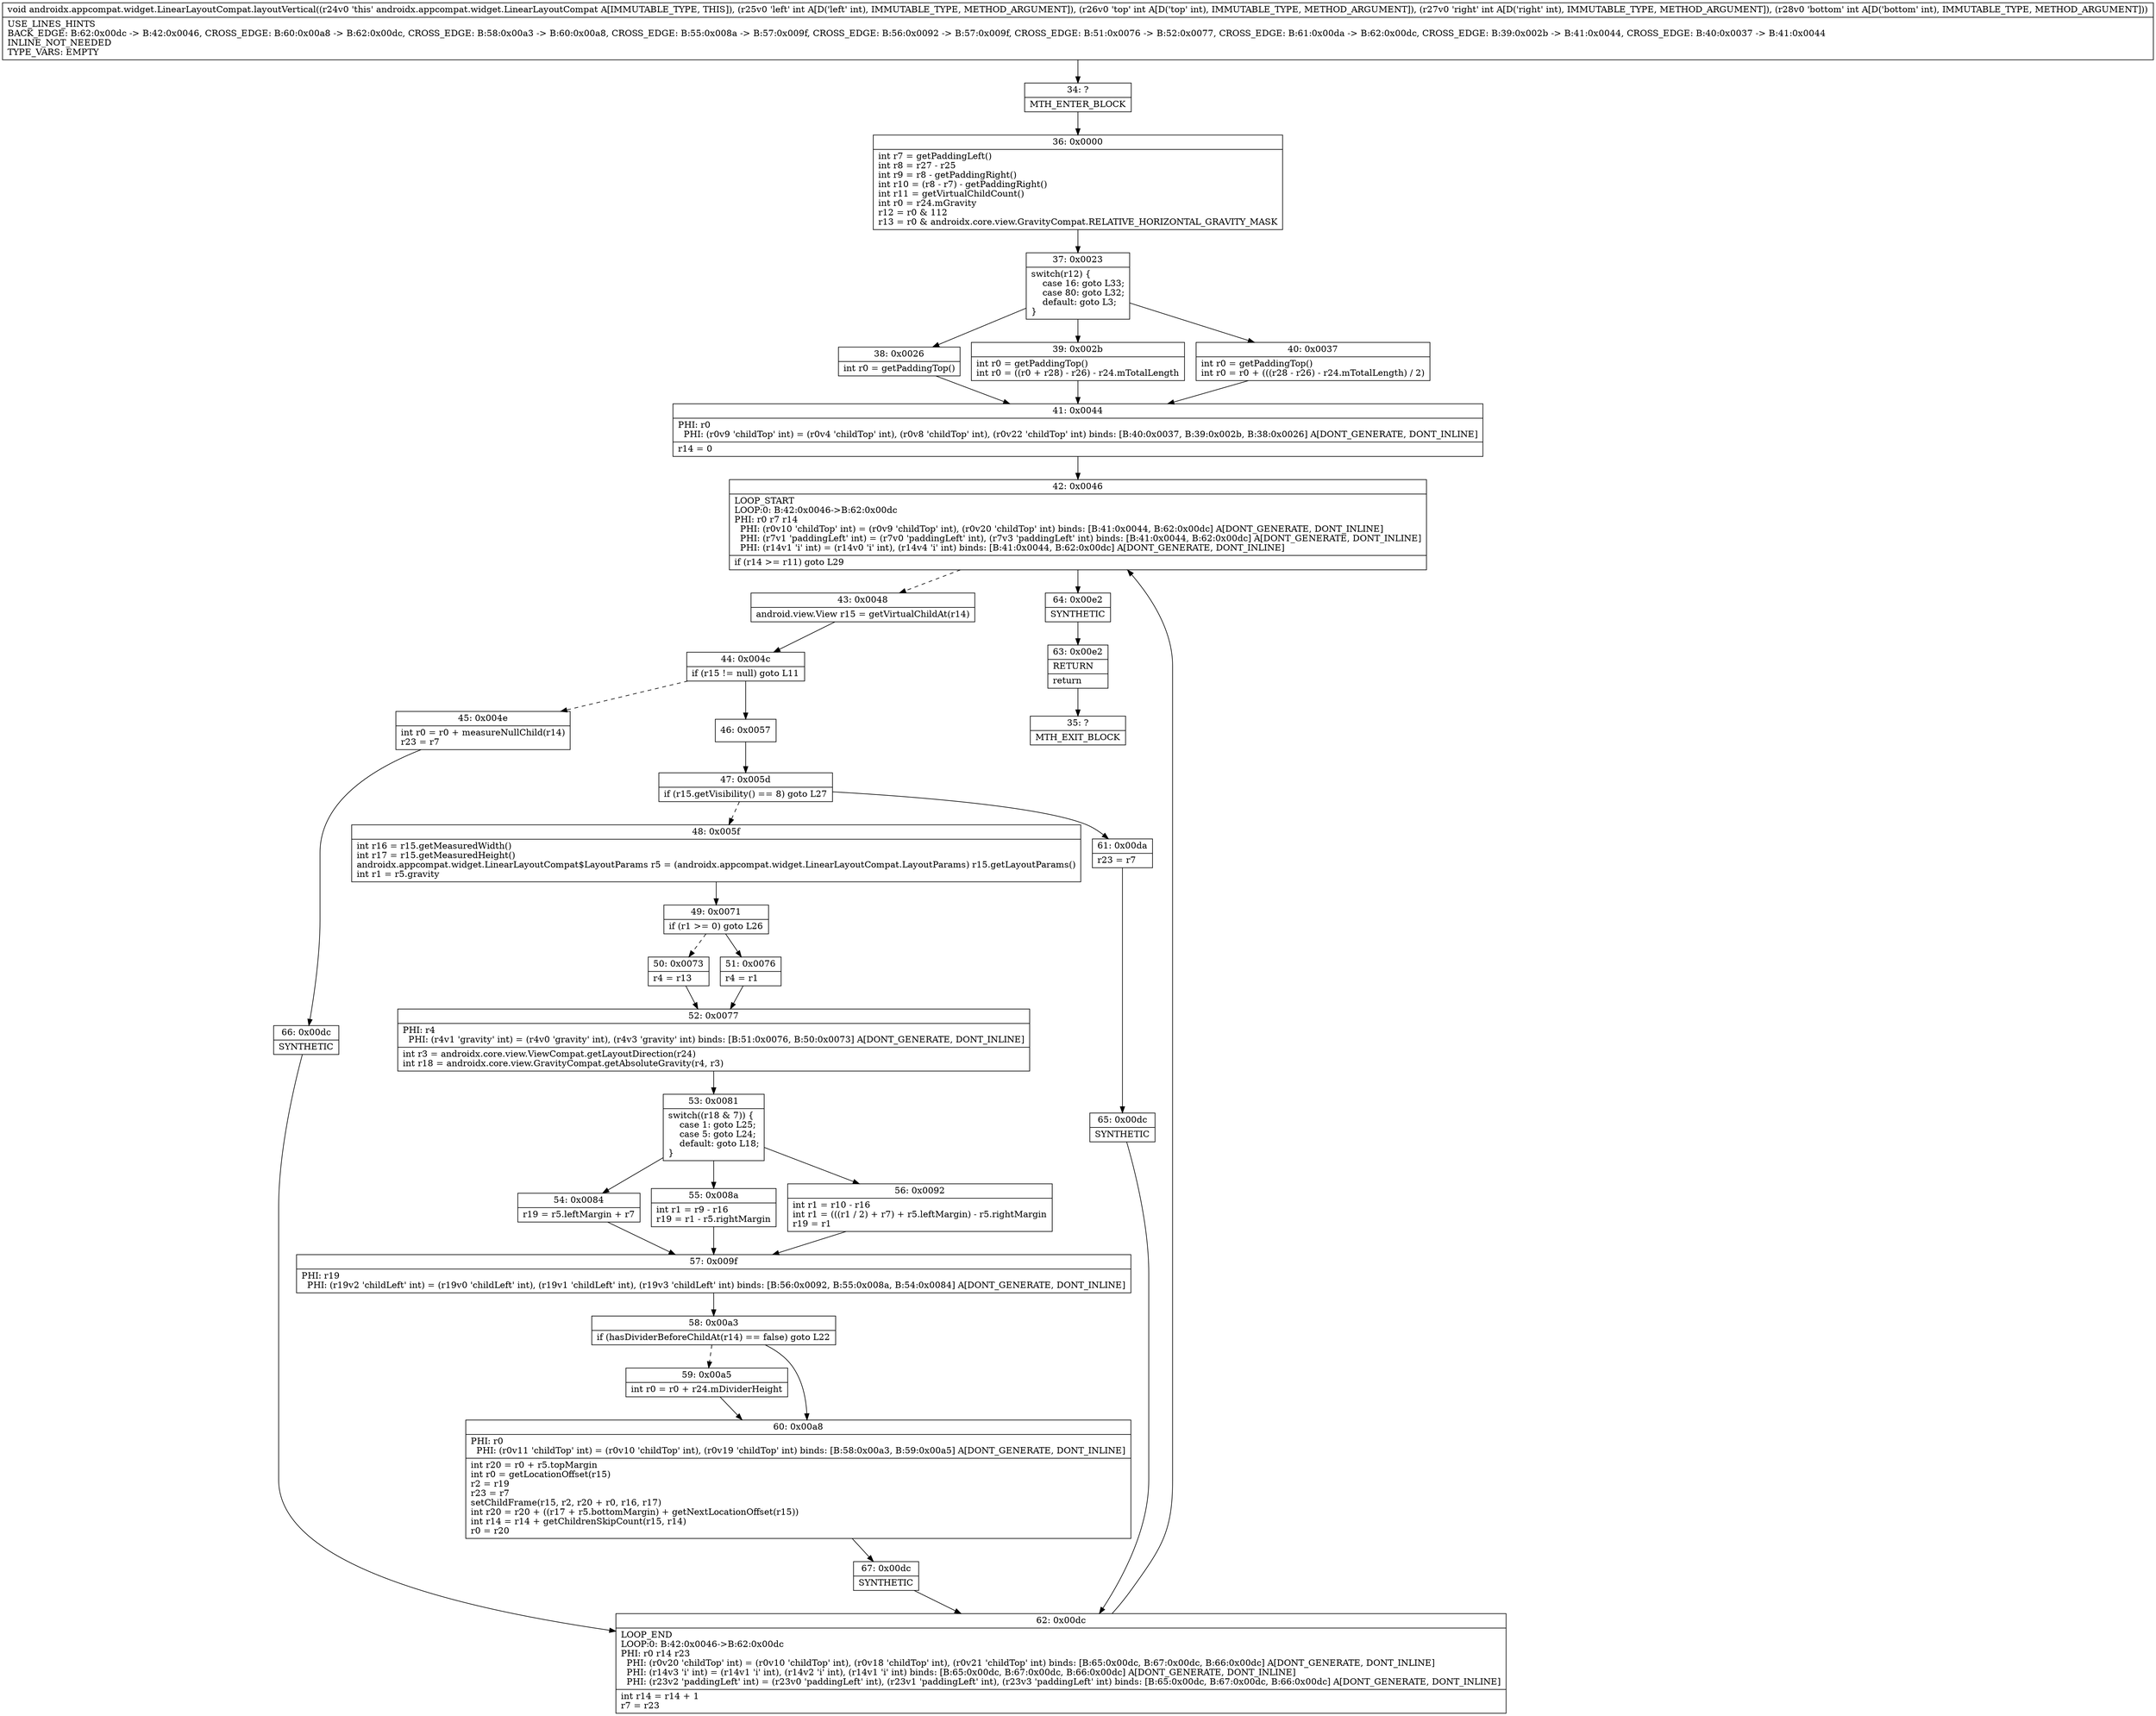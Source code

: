 digraph "CFG forandroidx.appcompat.widget.LinearLayoutCompat.layoutVertical(IIII)V" {
Node_34 [shape=record,label="{34\:\ ?|MTH_ENTER_BLOCK\l}"];
Node_36 [shape=record,label="{36\:\ 0x0000|int r7 = getPaddingLeft()\lint r8 = r27 \- r25\lint r9 = r8 \- getPaddingRight()\lint r10 = (r8 \- r7) \- getPaddingRight()\lint r11 = getVirtualChildCount()\lint r0 = r24.mGravity\lr12 = r0 & 112\lr13 = r0 & androidx.core.view.GravityCompat.RELATIVE_HORIZONTAL_GRAVITY_MASK\l}"];
Node_37 [shape=record,label="{37\:\ 0x0023|switch(r12) \{\l    case 16: goto L33;\l    case 80: goto L32;\l    default: goto L3;\l\}\l}"];
Node_38 [shape=record,label="{38\:\ 0x0026|int r0 = getPaddingTop()\l}"];
Node_41 [shape=record,label="{41\:\ 0x0044|PHI: r0 \l  PHI: (r0v9 'childTop' int) = (r0v4 'childTop' int), (r0v8 'childTop' int), (r0v22 'childTop' int) binds: [B:40:0x0037, B:39:0x002b, B:38:0x0026] A[DONT_GENERATE, DONT_INLINE]\l|r14 = 0\l}"];
Node_42 [shape=record,label="{42\:\ 0x0046|LOOP_START\lLOOP:0: B:42:0x0046\-\>B:62:0x00dc\lPHI: r0 r7 r14 \l  PHI: (r0v10 'childTop' int) = (r0v9 'childTop' int), (r0v20 'childTop' int) binds: [B:41:0x0044, B:62:0x00dc] A[DONT_GENERATE, DONT_INLINE]\l  PHI: (r7v1 'paddingLeft' int) = (r7v0 'paddingLeft' int), (r7v3 'paddingLeft' int) binds: [B:41:0x0044, B:62:0x00dc] A[DONT_GENERATE, DONT_INLINE]\l  PHI: (r14v1 'i' int) = (r14v0 'i' int), (r14v4 'i' int) binds: [B:41:0x0044, B:62:0x00dc] A[DONT_GENERATE, DONT_INLINE]\l|if (r14 \>= r11) goto L29\l}"];
Node_43 [shape=record,label="{43\:\ 0x0048|android.view.View r15 = getVirtualChildAt(r14)\l}"];
Node_44 [shape=record,label="{44\:\ 0x004c|if (r15 != null) goto L11\l}"];
Node_45 [shape=record,label="{45\:\ 0x004e|int r0 = r0 + measureNullChild(r14)\lr23 = r7\l}"];
Node_66 [shape=record,label="{66\:\ 0x00dc|SYNTHETIC\l}"];
Node_62 [shape=record,label="{62\:\ 0x00dc|LOOP_END\lLOOP:0: B:42:0x0046\-\>B:62:0x00dc\lPHI: r0 r14 r23 \l  PHI: (r0v20 'childTop' int) = (r0v10 'childTop' int), (r0v18 'childTop' int), (r0v21 'childTop' int) binds: [B:65:0x00dc, B:67:0x00dc, B:66:0x00dc] A[DONT_GENERATE, DONT_INLINE]\l  PHI: (r14v3 'i' int) = (r14v1 'i' int), (r14v2 'i' int), (r14v1 'i' int) binds: [B:65:0x00dc, B:67:0x00dc, B:66:0x00dc] A[DONT_GENERATE, DONT_INLINE]\l  PHI: (r23v2 'paddingLeft' int) = (r23v0 'paddingLeft' int), (r23v1 'paddingLeft' int), (r23v3 'paddingLeft' int) binds: [B:65:0x00dc, B:67:0x00dc, B:66:0x00dc] A[DONT_GENERATE, DONT_INLINE]\l|int r14 = r14 + 1\lr7 = r23\l}"];
Node_46 [shape=record,label="{46\:\ 0x0057}"];
Node_47 [shape=record,label="{47\:\ 0x005d|if (r15.getVisibility() == 8) goto L27\l}"];
Node_48 [shape=record,label="{48\:\ 0x005f|int r16 = r15.getMeasuredWidth()\lint r17 = r15.getMeasuredHeight()\landroidx.appcompat.widget.LinearLayoutCompat$LayoutParams r5 = (androidx.appcompat.widget.LinearLayoutCompat.LayoutParams) r15.getLayoutParams()\lint r1 = r5.gravity\l}"];
Node_49 [shape=record,label="{49\:\ 0x0071|if (r1 \>= 0) goto L26\l}"];
Node_50 [shape=record,label="{50\:\ 0x0073|r4 = r13\l}"];
Node_52 [shape=record,label="{52\:\ 0x0077|PHI: r4 \l  PHI: (r4v1 'gravity' int) = (r4v0 'gravity' int), (r4v3 'gravity' int) binds: [B:51:0x0076, B:50:0x0073] A[DONT_GENERATE, DONT_INLINE]\l|int r3 = androidx.core.view.ViewCompat.getLayoutDirection(r24)\lint r18 = androidx.core.view.GravityCompat.getAbsoluteGravity(r4, r3)\l}"];
Node_53 [shape=record,label="{53\:\ 0x0081|switch((r18 & 7)) \{\l    case 1: goto L25;\l    case 5: goto L24;\l    default: goto L18;\l\}\l}"];
Node_54 [shape=record,label="{54\:\ 0x0084|r19 = r5.leftMargin + r7\l}"];
Node_57 [shape=record,label="{57\:\ 0x009f|PHI: r19 \l  PHI: (r19v2 'childLeft' int) = (r19v0 'childLeft' int), (r19v1 'childLeft' int), (r19v3 'childLeft' int) binds: [B:56:0x0092, B:55:0x008a, B:54:0x0084] A[DONT_GENERATE, DONT_INLINE]\l}"];
Node_58 [shape=record,label="{58\:\ 0x00a3|if (hasDividerBeforeChildAt(r14) == false) goto L22\l}"];
Node_59 [shape=record,label="{59\:\ 0x00a5|int r0 = r0 + r24.mDividerHeight\l}"];
Node_60 [shape=record,label="{60\:\ 0x00a8|PHI: r0 \l  PHI: (r0v11 'childTop' int) = (r0v10 'childTop' int), (r0v19 'childTop' int) binds: [B:58:0x00a3, B:59:0x00a5] A[DONT_GENERATE, DONT_INLINE]\l|int r20 = r0 + r5.topMargin\lint r0 = getLocationOffset(r15)\lr2 = r19\lr23 = r7\lsetChildFrame(r15, r2, r20 + r0, r16, r17)\lint r20 = r20 + ((r17 + r5.bottomMargin) + getNextLocationOffset(r15))\lint r14 = r14 + getChildrenSkipCount(r15, r14)\lr0 = r20\l}"];
Node_67 [shape=record,label="{67\:\ 0x00dc|SYNTHETIC\l}"];
Node_55 [shape=record,label="{55\:\ 0x008a|int r1 = r9 \- r16\lr19 = r1 \- r5.rightMargin\l}"];
Node_56 [shape=record,label="{56\:\ 0x0092|int r1 = r10 \- r16\lint r1 = (((r1 \/ 2) + r7) + r5.leftMargin) \- r5.rightMargin\lr19 = r1\l}"];
Node_51 [shape=record,label="{51\:\ 0x0076|r4 = r1\l}"];
Node_61 [shape=record,label="{61\:\ 0x00da|r23 = r7\l}"];
Node_65 [shape=record,label="{65\:\ 0x00dc|SYNTHETIC\l}"];
Node_64 [shape=record,label="{64\:\ 0x00e2|SYNTHETIC\l}"];
Node_63 [shape=record,label="{63\:\ 0x00e2|RETURN\l|return\l}"];
Node_35 [shape=record,label="{35\:\ ?|MTH_EXIT_BLOCK\l}"];
Node_39 [shape=record,label="{39\:\ 0x002b|int r0 = getPaddingTop()\lint r0 = ((r0 + r28) \- r26) \- r24.mTotalLength\l}"];
Node_40 [shape=record,label="{40\:\ 0x0037|int r0 = getPaddingTop()\lint r0 = r0 + (((r28 \- r26) \- r24.mTotalLength) \/ 2)\l}"];
MethodNode[shape=record,label="{void androidx.appcompat.widget.LinearLayoutCompat.layoutVertical((r24v0 'this' androidx.appcompat.widget.LinearLayoutCompat A[IMMUTABLE_TYPE, THIS]), (r25v0 'left' int A[D('left' int), IMMUTABLE_TYPE, METHOD_ARGUMENT]), (r26v0 'top' int A[D('top' int), IMMUTABLE_TYPE, METHOD_ARGUMENT]), (r27v0 'right' int A[D('right' int), IMMUTABLE_TYPE, METHOD_ARGUMENT]), (r28v0 'bottom' int A[D('bottom' int), IMMUTABLE_TYPE, METHOD_ARGUMENT]))  | USE_LINES_HINTS\lBACK_EDGE: B:62:0x00dc \-\> B:42:0x0046, CROSS_EDGE: B:60:0x00a8 \-\> B:62:0x00dc, CROSS_EDGE: B:58:0x00a3 \-\> B:60:0x00a8, CROSS_EDGE: B:55:0x008a \-\> B:57:0x009f, CROSS_EDGE: B:56:0x0092 \-\> B:57:0x009f, CROSS_EDGE: B:51:0x0076 \-\> B:52:0x0077, CROSS_EDGE: B:61:0x00da \-\> B:62:0x00dc, CROSS_EDGE: B:39:0x002b \-\> B:41:0x0044, CROSS_EDGE: B:40:0x0037 \-\> B:41:0x0044\lINLINE_NOT_NEEDED\lTYPE_VARS: EMPTY\l}"];
MethodNode -> Node_34;Node_34 -> Node_36;
Node_36 -> Node_37;
Node_37 -> Node_38;
Node_37 -> Node_39;
Node_37 -> Node_40;
Node_38 -> Node_41;
Node_41 -> Node_42;
Node_42 -> Node_43[style=dashed];
Node_42 -> Node_64;
Node_43 -> Node_44;
Node_44 -> Node_45[style=dashed];
Node_44 -> Node_46;
Node_45 -> Node_66;
Node_66 -> Node_62;
Node_62 -> Node_42;
Node_46 -> Node_47;
Node_47 -> Node_48[style=dashed];
Node_47 -> Node_61;
Node_48 -> Node_49;
Node_49 -> Node_50[style=dashed];
Node_49 -> Node_51;
Node_50 -> Node_52;
Node_52 -> Node_53;
Node_53 -> Node_54;
Node_53 -> Node_55;
Node_53 -> Node_56;
Node_54 -> Node_57;
Node_57 -> Node_58;
Node_58 -> Node_59[style=dashed];
Node_58 -> Node_60;
Node_59 -> Node_60;
Node_60 -> Node_67;
Node_67 -> Node_62;
Node_55 -> Node_57;
Node_56 -> Node_57;
Node_51 -> Node_52;
Node_61 -> Node_65;
Node_65 -> Node_62;
Node_64 -> Node_63;
Node_63 -> Node_35;
Node_39 -> Node_41;
Node_40 -> Node_41;
}

